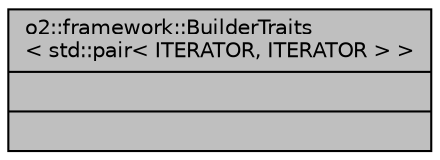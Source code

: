 digraph "o2::framework::BuilderTraits&lt; std::pair&lt; ITERATOR, ITERATOR &gt; &gt;"
{
 // INTERACTIVE_SVG=YES
  bgcolor="transparent";
  edge [fontname="Helvetica",fontsize="10",labelfontname="Helvetica",labelfontsize="10"];
  node [fontname="Helvetica",fontsize="10",shape=record];
  Node1 [label="{o2::framework::BuilderTraits\l\< std::pair\< ITERATOR, ITERATOR \> \>\n||}",height=0.2,width=0.4,color="black", fillcolor="grey75", style="filled" fontcolor="black"];
}
